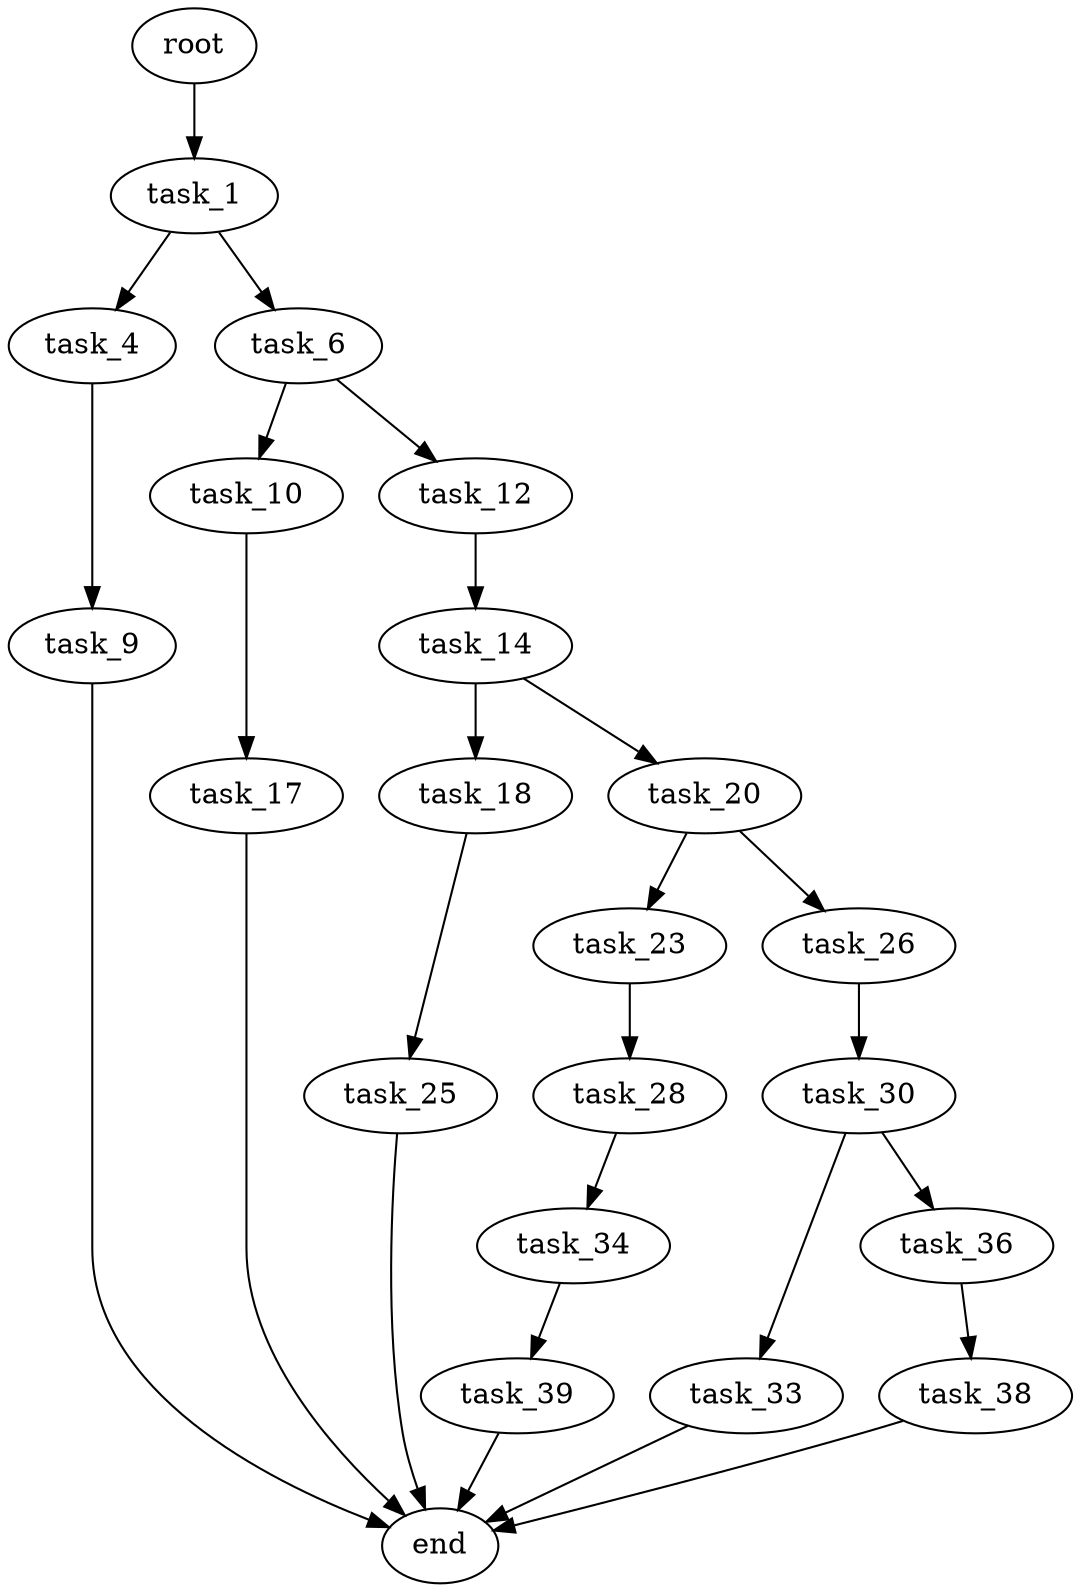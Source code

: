 digraph G {
  root [size="0.000000"];
  task_1 [size="1073741824000.000000"];
  task_4 [size="26533914516.000000"];
  task_6 [size="549755813888.000000"];
  task_9 [size="231928233984.000000"];
  task_10 [size="175532613672.000000"];
  task_12 [size="8599546876.000000"];
  end [size="0.000000"];
  task_17 [size="212944542824.000000"];
  task_14 [size="13404562700.000000"];
  task_18 [size="3608523927.000000"];
  task_20 [size="5235883430.000000"];
  task_25 [size="7928856058.000000"];
  task_23 [size="535023383801.000000"];
  task_26 [size="3649982603.000000"];
  task_28 [size="6330124184.000000"];
  task_30 [size="1006357546521.000000"];
  task_34 [size="33813492066.000000"];
  task_33 [size="26518066972.000000"];
  task_36 [size="16160973674.000000"];
  task_39 [size="134217728000.000000"];
  task_38 [size="134217728000.000000"];

  root -> task_1 [size="1.000000"];
  task_1 -> task_4 [size="838860800.000000"];
  task_1 -> task_6 [size="838860800.000000"];
  task_4 -> task_9 [size="536870912.000000"];
  task_6 -> task_10 [size="536870912.000000"];
  task_6 -> task_12 [size="536870912.000000"];
  task_9 -> end [size="1.000000"];
  task_10 -> task_17 [size="134217728.000000"];
  task_12 -> task_14 [size="536870912.000000"];
  task_17 -> end [size="1.000000"];
  task_14 -> task_18 [size="536870912.000000"];
  task_14 -> task_20 [size="536870912.000000"];
  task_18 -> task_25 [size="134217728.000000"];
  task_20 -> task_23 [size="134217728.000000"];
  task_20 -> task_26 [size="134217728.000000"];
  task_25 -> end [size="1.000000"];
  task_23 -> task_28 [size="411041792.000000"];
  task_26 -> task_30 [size="75497472.000000"];
  task_28 -> task_34 [size="209715200.000000"];
  task_30 -> task_33 [size="838860800.000000"];
  task_30 -> task_36 [size="838860800.000000"];
  task_34 -> task_39 [size="536870912.000000"];
  task_33 -> end [size="1.000000"];
  task_36 -> task_38 [size="679477248.000000"];
  task_39 -> end [size="1.000000"];
  task_38 -> end [size="1.000000"];
}
